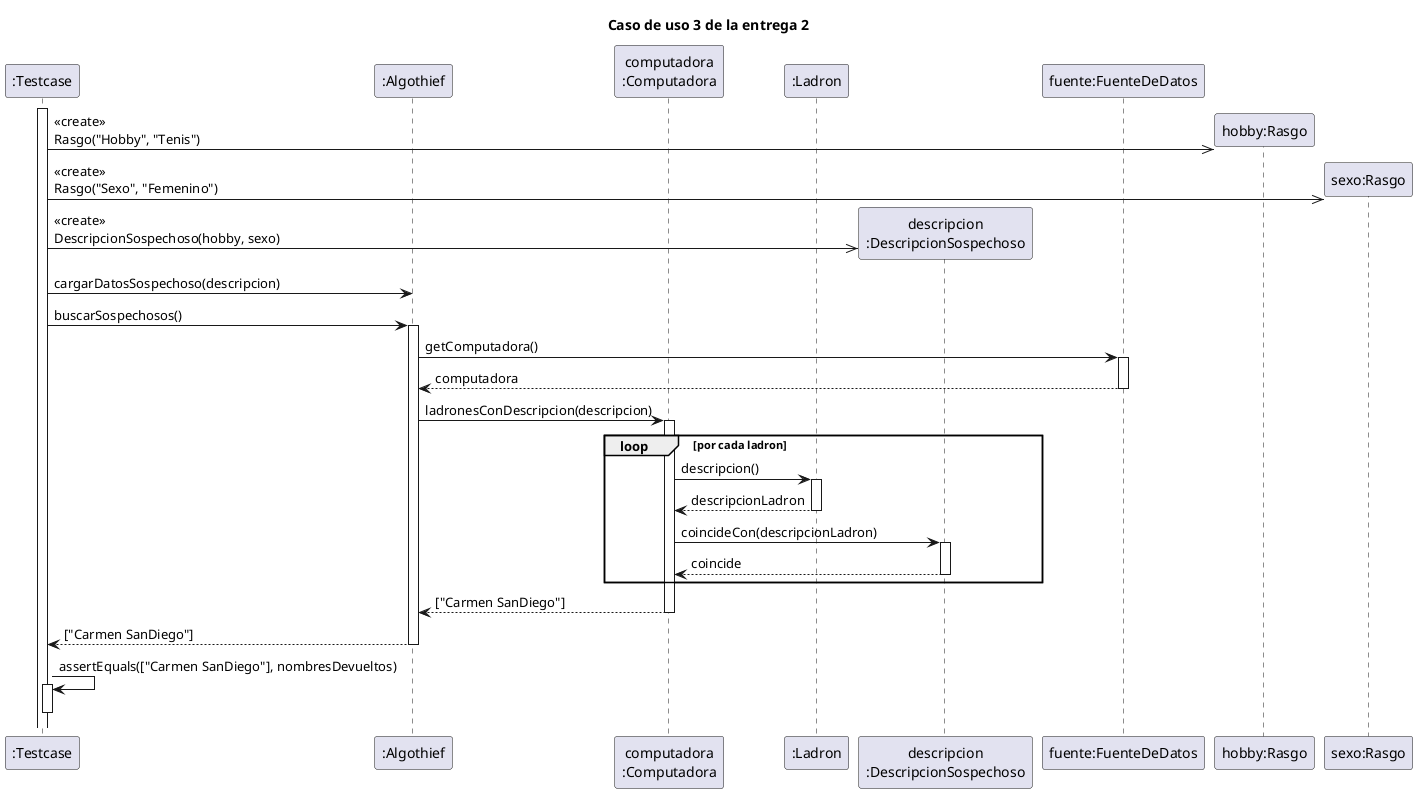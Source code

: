 @startuml

title "Caso de uso 3 de la entrega 2"

participant ":Testcase" as testcase
participant ":Algothief" as algothief
participant "computadora\n:Computadora" as computadora
participant ":Ladron" as ladron
participant "descripcion\n:DescripcionSospechoso" as descripcion
participant "fuente:FuenteDeDatos" as fuente
participant "hobby:Rasgo" as hobby
participant "sexo:Rasgo" as sexo

activate testcase
testcase ->> hobby**: <<create>>\nRasgo("Hobby", "Tenis")
testcase ->> sexo**: <<create>>\nRasgo("Sexo", "Femenino")
testcase ->> descripcion**: <<create>>\nDescripcionSospechoso(hobby, sexo)
testcase -> algothief: cargarDatosSospechoso(descripcion)

testcase -> algothief++: buscarSospechosos()
    algothief -> fuente++: getComputadora()
        return computadora
    algothief -> computadora++: ladronesConDescripcion(descripcion)
        loop por cada ladron
            computadora -> ladron++: descripcion()
                return descripcionLadron
            computadora -> descripcion++: coincideCon(descripcionLadron)
                return coincide
        end loop
        return ["Carmen SanDiego"]
    return ["Carmen SanDiego"]

testcase -> testcase: assertEquals(["Carmen SanDiego"], nombresDevueltos)
activate testcase
deactivate testcase

@enduml
